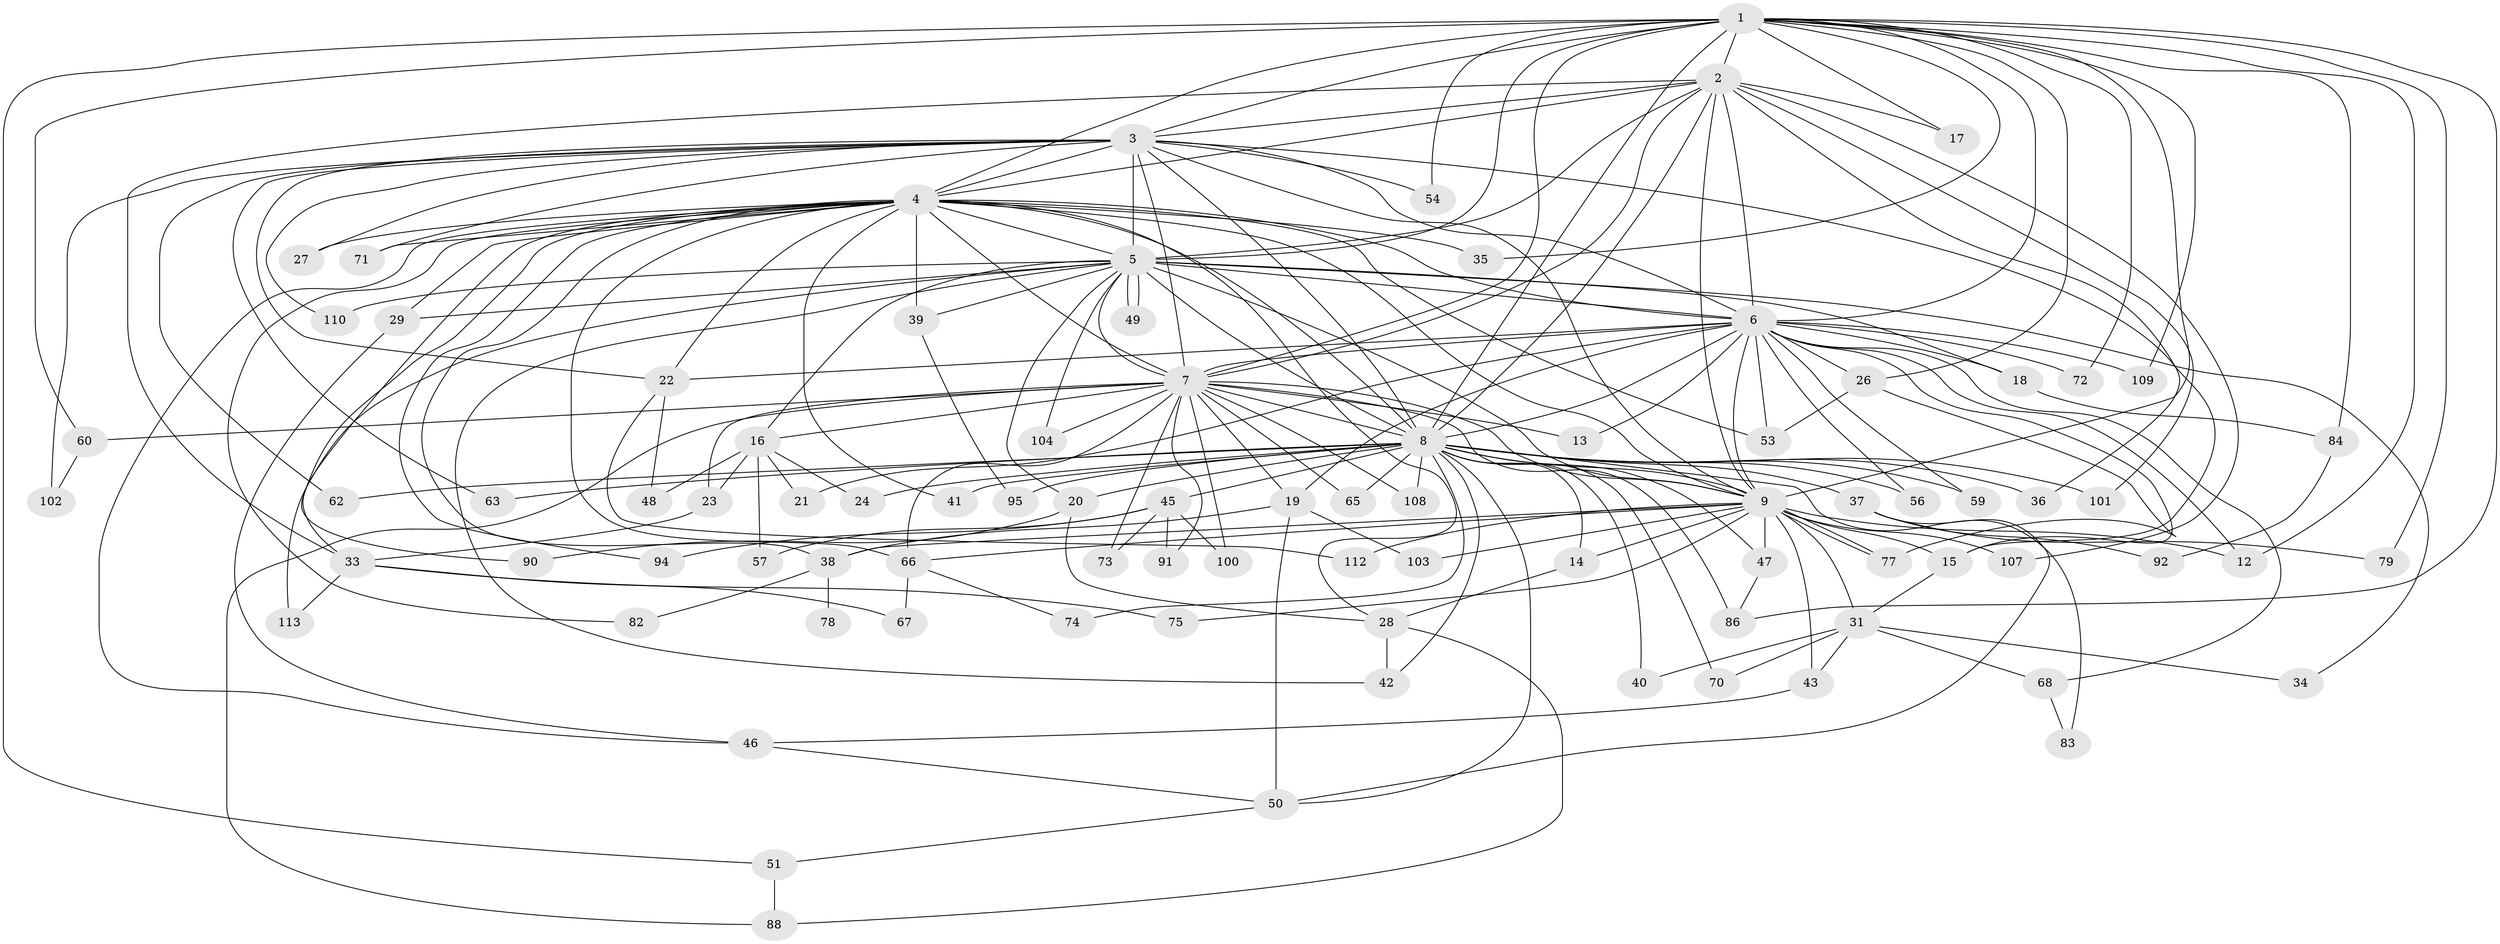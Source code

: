 // Generated by graph-tools (version 1.1) at 2025/51/02/27/25 19:51:52]
// undirected, 87 vertices, 204 edges
graph export_dot {
graph [start="1"]
  node [color=gray90,style=filled];
  1 [super="+85"];
  2 [super="+30"];
  3 [super="+44"];
  4 [super="+11"];
  5 [super="+106"];
  6 [super="+96"];
  7 [super="+89"];
  8 [super="+10"];
  9 [super="+25"];
  12;
  13;
  14;
  15 [super="+32"];
  16;
  17;
  18;
  19;
  20;
  21;
  22 [super="+55"];
  23;
  24;
  26;
  27;
  28 [super="+80"];
  29;
  31 [super="+76"];
  33 [super="+61"];
  34;
  35;
  36;
  37 [super="+87"];
  38 [super="+69"];
  39 [super="+52"];
  40;
  41;
  42 [super="+111"];
  43;
  45 [super="+58"];
  46 [super="+105"];
  47 [super="+98"];
  48;
  49;
  50 [super="+64"];
  51;
  53 [super="+99"];
  54;
  56;
  57;
  59;
  60;
  62;
  63;
  65;
  66 [super="+81"];
  67;
  68;
  70;
  71;
  72;
  73;
  74;
  75;
  77 [super="+97"];
  78;
  79;
  82;
  83;
  84;
  86;
  88 [super="+93"];
  90;
  91;
  92;
  94;
  95;
  100;
  101;
  102;
  103;
  104;
  107;
  108;
  109;
  110;
  112;
  113;
  1 -- 2 [weight=2];
  1 -- 3;
  1 -- 4;
  1 -- 5;
  1 -- 6;
  1 -- 7;
  1 -- 8 [weight=2];
  1 -- 9;
  1 -- 12;
  1 -- 17;
  1 -- 26;
  1 -- 35;
  1 -- 51;
  1 -- 54;
  1 -- 60;
  1 -- 72;
  1 -- 79;
  1 -- 84;
  1 -- 86;
  1 -- 109;
  2 -- 3;
  2 -- 4;
  2 -- 5;
  2 -- 6;
  2 -- 7;
  2 -- 8 [weight=2];
  2 -- 9;
  2 -- 17;
  2 -- 33;
  2 -- 36;
  2 -- 101;
  2 -- 107;
  3 -- 4;
  3 -- 5 [weight=2];
  3 -- 6;
  3 -- 7;
  3 -- 8 [weight=2];
  3 -- 9;
  3 -- 15;
  3 -- 22;
  3 -- 27;
  3 -- 54;
  3 -- 62;
  3 -- 63;
  3 -- 71;
  3 -- 102;
  3 -- 110;
  4 -- 5;
  4 -- 6;
  4 -- 7;
  4 -- 8 [weight=2];
  4 -- 9 [weight=2];
  4 -- 27;
  4 -- 28;
  4 -- 29;
  4 -- 39 [weight=2];
  4 -- 41;
  4 -- 46;
  4 -- 53;
  4 -- 66;
  4 -- 71;
  4 -- 82;
  4 -- 94;
  4 -- 33;
  4 -- 35;
  4 -- 38;
  4 -- 90;
  4 -- 22;
  5 -- 6;
  5 -- 7;
  5 -- 8 [weight=2];
  5 -- 9;
  5 -- 16;
  5 -- 18;
  5 -- 20;
  5 -- 29;
  5 -- 34;
  5 -- 42;
  5 -- 49;
  5 -- 49;
  5 -- 104;
  5 -- 113;
  5 -- 110;
  5 -- 39;
  6 -- 7;
  6 -- 8 [weight=2];
  6 -- 9;
  6 -- 12;
  6 -- 13;
  6 -- 18;
  6 -- 19;
  6 -- 21;
  6 -- 22;
  6 -- 26;
  6 -- 56;
  6 -- 59;
  6 -- 68;
  6 -- 72;
  6 -- 109;
  6 -- 53;
  6 -- 15;
  7 -- 8 [weight=2];
  7 -- 9;
  7 -- 13;
  7 -- 16;
  7 -- 19;
  7 -- 23;
  7 -- 60;
  7 -- 65;
  7 -- 73;
  7 -- 86 [weight=2];
  7 -- 91;
  7 -- 100;
  7 -- 104;
  7 -- 108;
  7 -- 88;
  7 -- 66;
  8 -- 9 [weight=2];
  8 -- 41;
  8 -- 59;
  8 -- 62;
  8 -- 74;
  8 -- 83;
  8 -- 95;
  8 -- 101;
  8 -- 65;
  8 -- 70;
  8 -- 14;
  8 -- 20;
  8 -- 24;
  8 -- 36;
  8 -- 37;
  8 -- 40;
  8 -- 42;
  8 -- 108;
  8 -- 45 [weight=2];
  8 -- 47;
  8 -- 50;
  8 -- 56;
  8 -- 63;
  9 -- 14;
  9 -- 15;
  9 -- 31;
  9 -- 38;
  9 -- 43;
  9 -- 47;
  9 -- 66;
  9 -- 75;
  9 -- 77;
  9 -- 77;
  9 -- 103;
  9 -- 107;
  9 -- 112;
  9 -- 12;
  14 -- 28;
  15 -- 31;
  16 -- 21;
  16 -- 23;
  16 -- 24;
  16 -- 48;
  16 -- 57;
  18 -- 84;
  19 -- 103;
  19 -- 38;
  19 -- 50;
  20 -- 90;
  20 -- 28;
  22 -- 48;
  22 -- 112;
  23 -- 33;
  26 -- 53;
  26 -- 77;
  28 -- 88;
  28 -- 42;
  29 -- 46;
  31 -- 34;
  31 -- 40;
  31 -- 43;
  31 -- 68;
  31 -- 70;
  33 -- 67;
  33 -- 113;
  33 -- 75;
  37 -- 79;
  37 -- 92;
  37 -- 50;
  38 -- 78 [weight=2];
  38 -- 82;
  39 -- 95;
  43 -- 46;
  45 -- 57;
  45 -- 73;
  45 -- 91;
  45 -- 94;
  45 -- 100;
  46 -- 50;
  47 -- 86;
  50 -- 51;
  51 -- 88;
  60 -- 102;
  66 -- 67;
  66 -- 74;
  68 -- 83;
  84 -- 92;
}
